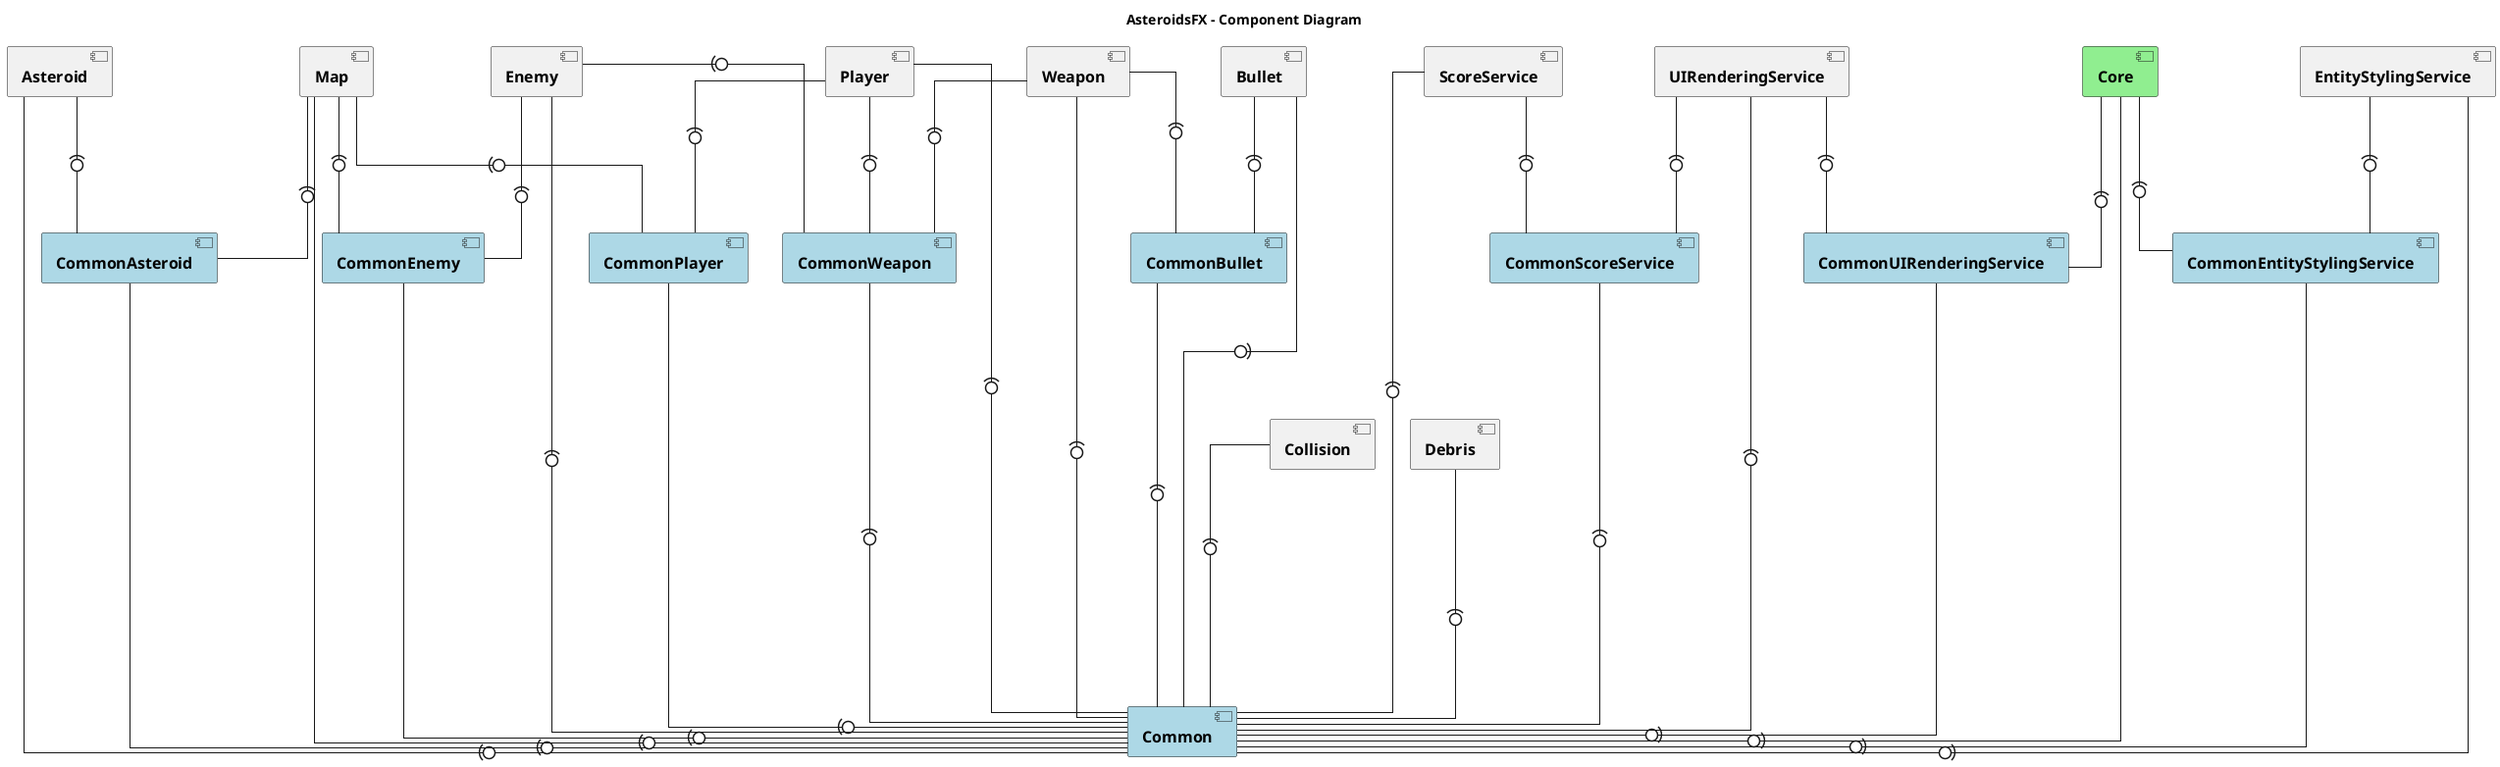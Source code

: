 @startuml
title AsteroidsFX - Component Diagram
skinparam linetype ortho
!pragma ratio 0.3
skinparam component {
    FontName Arial
    FontSize 16
    FontStyle Bold
}

component [Asteroid]
component [CommonWeapon] #Lightblue
component [CommonPlayer] #Lightblue
component [Bullet]
component [Collision]
component [Debris]
component [Common] #Lightblue
component [CommonAsteroid] #Lightblue
component [CommonBullet] #Lightblue
component [CommonEnemy] #Lightblue
component [CommonScoreService] #Lightblue
component [CommonEntityStylingService] #Lightblue
component [CommonUIRenderingService] #Lightblue
component [Core] #Lightgreen
component [Enemy]
component [EntityStylingService]
component [Map]
component [Player]
component [ScoreService]
component [UIRenderingService]
component [Weapon]

'Asteroid'
[Asteroid] --(0-- [Common]
[Asteroid] -(0- [CommonAsteroid]

'Bullet'
[Bullet] --(0-- [Common]
[Bullet] -(0- [CommonBullet]

'Collision'
[Collision] -(0-- [Common]

'CommonAsteroid'
[CommonAsteroid] --(0-- [Common]

'CommonBullet'
[CommonBullet] --(0-- [Common]

'CommonEnemy'
[CommonEnemy] --(0-- [Common]

'CommonEntityStylingService'
[CommonEntityStylingService] --(0-- [Common]

'CommonPlayer'
[CommonPlayer] --(0-- [Common]

'CommonScoreService'
[CommonScoreService] --(0-- [Common]

'CommonUIRenderingService'
[CommonUIRenderingService] --(0-- [Common]

'CommonWeapon'
[CommonWeapon] --(0-- [Common]

'Core'
[Core] --(0-- [Common]
[Core] -(0- [CommonUIRenderingService]
[Core] -(0- [CommonEntityStylingService]

'Debris'
[Debris] -(0-- [Common]

'Enemy'
[Enemy] --(0-- [Common]
[Enemy] -(0- [CommonEnemy]
[Enemy] -(0- [CommonWeapon]

'EntityStylingService'
[EntityStylingService] --(0-- [Common]
[EntityStylingService] -(0- [CommonEntityStylingService]

'Map'
[Map] --(0-- [Common]
[Map] -(0- [CommonAsteroid]
[Map] -(0- [CommonPlayer]
[Map] -(0- [CommonEnemy]

'Player'
[Player] --(0-- [Common]
[Player] -(0- [CommonWeapon]
[Player] -(0- [CommonPlayer]


'ScoreService'
[ScoreService] --(0-- [Common]
[ScoreService] -(0- [CommonScoreService]

'UIRenderingService'
[UIRenderingService] --(0-- [Common]
[UIRenderingService] -(0- [CommonUIRenderingService]
[UIRenderingService] -(0- [CommonScoreService]

'Weapon'
[Weapon] --(0-- [Common]
[Weapon] -(0- [CommonWeapon]
[Weapon] -(0- [CommonBullet]


@enduml